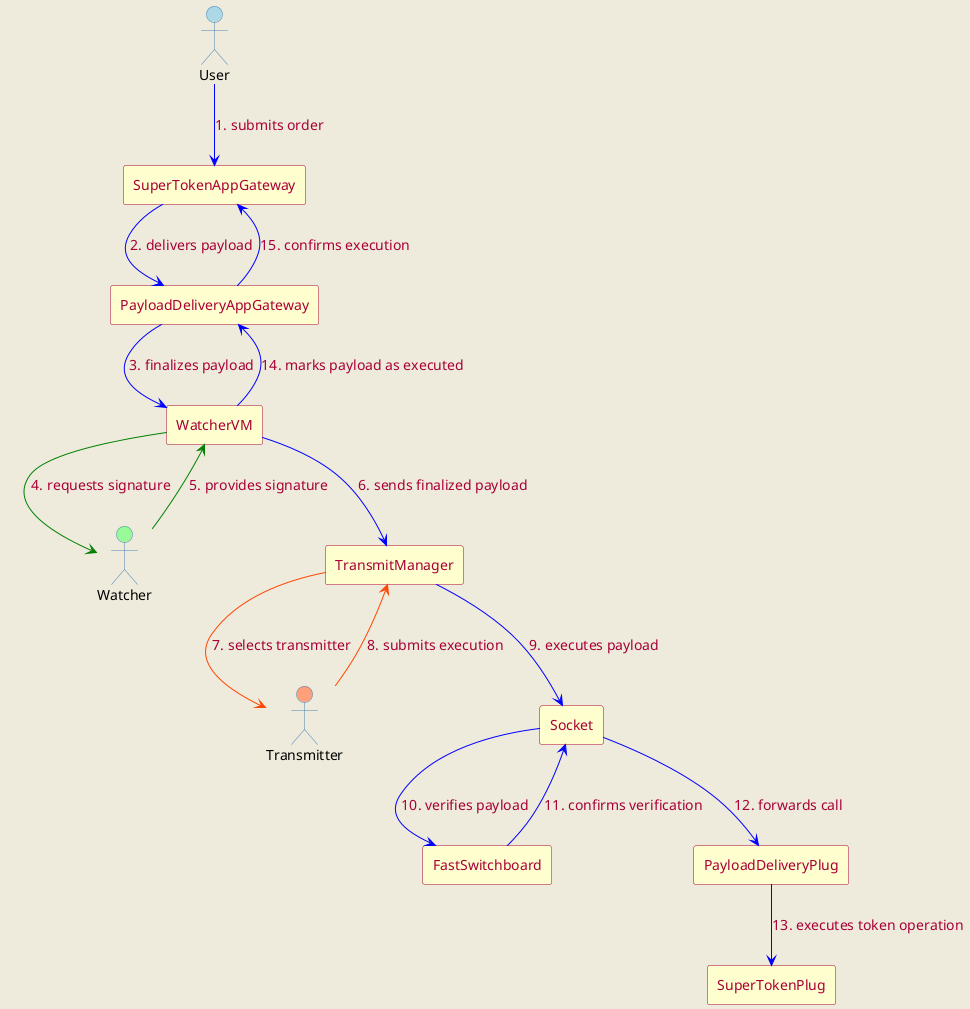 @startuml

skinparam backgroundColor #EEEBDC
skinparam handwritten false
skinparam defaultFontName Arial
skinparam defaultFontSize 14

skinparam actor {
  BackgroundColor #ADD8E6
  BorderColor #4682B4
}

skinparam rectangle {
  BackgroundColor #FEFECE
  BorderColor #A80036
  ArrowColor #A80036
  FontColor #A80036
}

skinparam arrow {
  Color #A80036
  FontColor #A80036
}

actor User #ADD8E6
actor Watcher #98FB98
actor Transmitter #FFA07A

rectangle SuperTokenAppGateway
rectangle PayloadDeliveryAppGateway
rectangle WatcherVM
rectangle Socket
rectangle FastSwitchboard
rectangle TransmitManager
rectangle PayloadDeliveryPlug
rectangle SuperTokenPlug

User -[#0000FF]-> SuperTokenAppGateway : 1. submits order
SuperTokenAppGateway -[#0000FF]-> PayloadDeliveryAppGateway : 2. delivers payload
PayloadDeliveryAppGateway -[#0000FF]-> WatcherVM : 3. finalizes payload
WatcherVM -[#008000]-> Watcher : 4. requests signature
Watcher -[#008000]-> WatcherVM : 5. provides signature
WatcherVM -[#0000FF]-> TransmitManager : 6. sends finalized payload
TransmitManager -[#FF4500]-> Transmitter : 7. selects transmitter
Transmitter -[#FF4500]-> TransmitManager : 8. submits execution
TransmitManager -[#0000FF]-> Socket : 9. executes payload
Socket -[#0000FF]-> FastSwitchboard : 10. verifies payload
FastSwitchboard -[#0000FF]-> Socket : 11. confirms verification
Socket -[#0000FF]-> PayloadDeliveryPlug : 12. forwards call
PayloadDeliveryPlug -[#0000FF]-> SuperTokenPlug : 13. executes token operation
WatcherVM -[#0000FF]-> PayloadDeliveryAppGateway : 14. marks payload as executed
PayloadDeliveryAppGateway -[#0000FF]-> SuperTokenAppGateway : 15. confirms execution

@enduml
